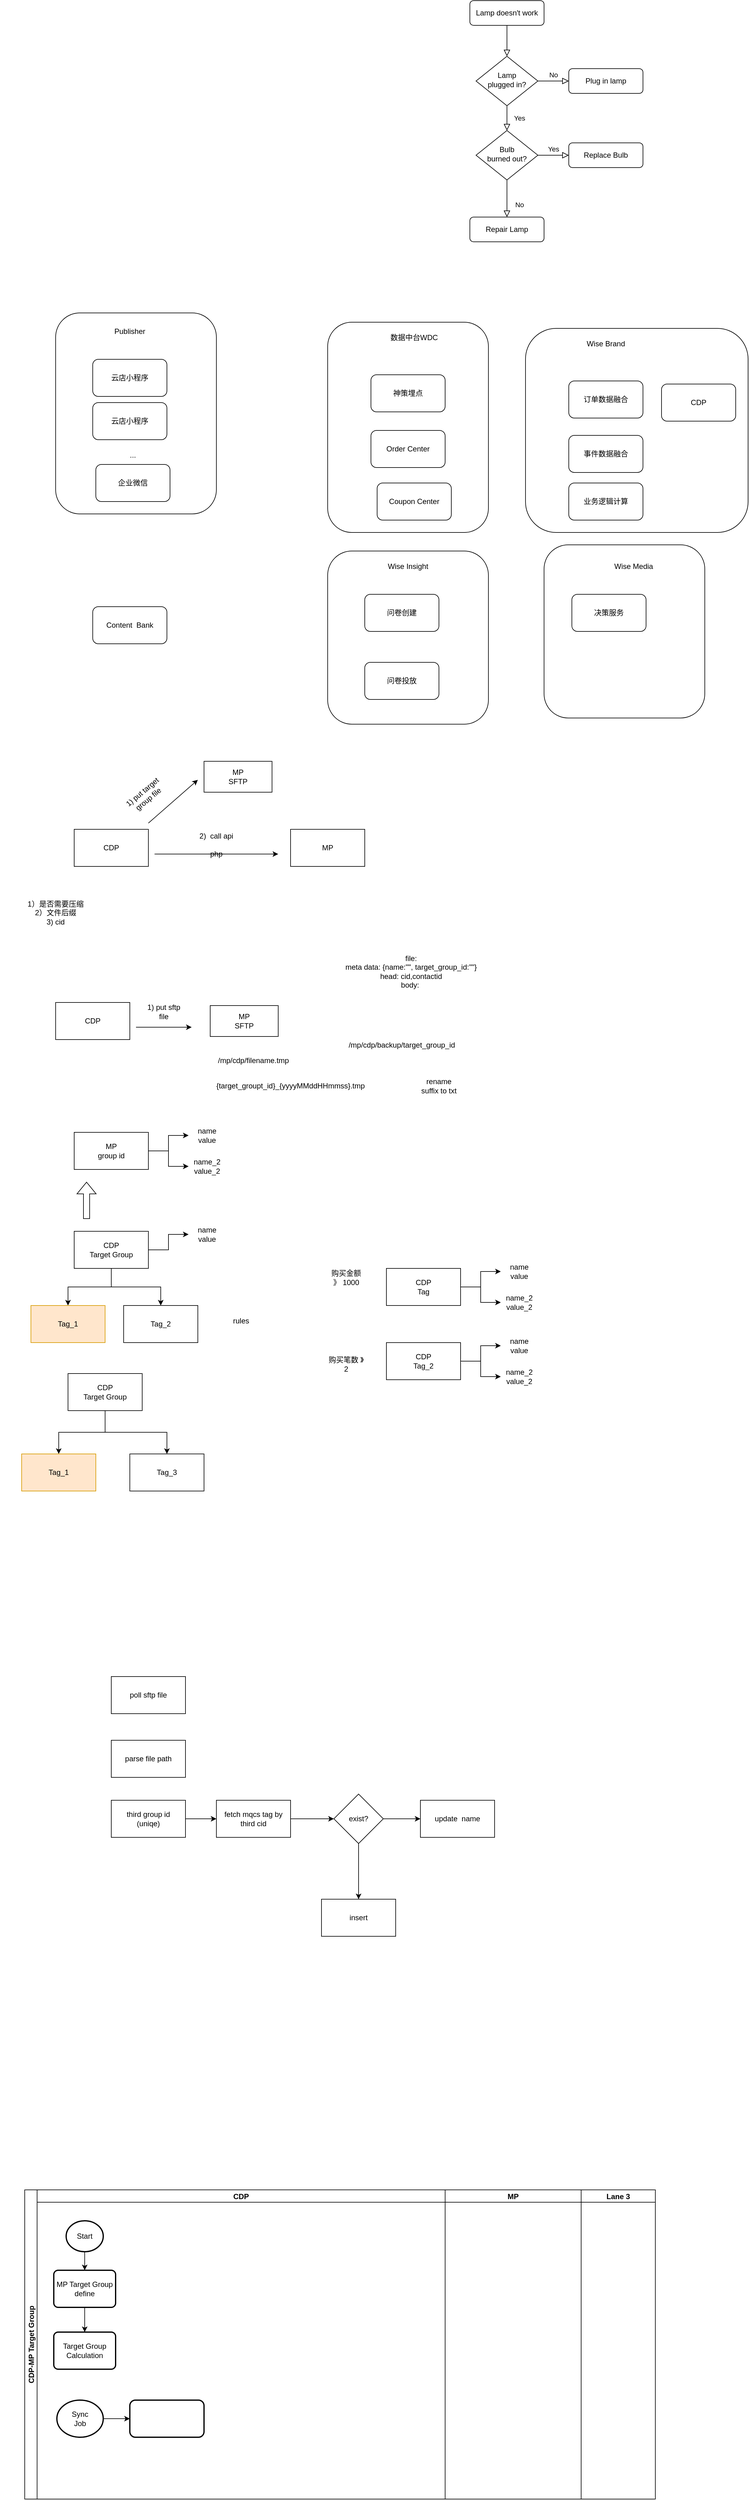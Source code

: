 <mxfile version="21.6.6" type="github">
  <diagram id="C5RBs43oDa-KdzZeNtuy" name="Page-1">
    <mxGraphModel dx="1853" dy="620" grid="1" gridSize="10" guides="1" tooltips="1" connect="1" arrows="1" fold="1" page="1" pageScale="1" pageWidth="827" pageHeight="1169" math="0" shadow="0">
      <root>
        <mxCell id="WIyWlLk6GJQsqaUBKTNV-0" />
        <mxCell id="WIyWlLk6GJQsqaUBKTNV-1" parent="WIyWlLk6GJQsqaUBKTNV-0" />
        <mxCell id="WIyWlLk6GJQsqaUBKTNV-2" value="" style="rounded=0;html=1;jettySize=auto;orthogonalLoop=1;fontSize=11;endArrow=block;endFill=0;endSize=8;strokeWidth=1;shadow=0;labelBackgroundColor=none;edgeStyle=orthogonalEdgeStyle;" parent="WIyWlLk6GJQsqaUBKTNV-1" source="WIyWlLk6GJQsqaUBKTNV-3" target="WIyWlLk6GJQsqaUBKTNV-6" edge="1">
          <mxGeometry relative="1" as="geometry" />
        </mxCell>
        <mxCell id="WIyWlLk6GJQsqaUBKTNV-3" value="Lamp doesn&#39;t work" style="rounded=1;whiteSpace=wrap;html=1;fontSize=12;glass=0;strokeWidth=1;shadow=0;" parent="WIyWlLk6GJQsqaUBKTNV-1" vertex="1">
          <mxGeometry x="160" y="80" width="120" height="40" as="geometry" />
        </mxCell>
        <mxCell id="WIyWlLk6GJQsqaUBKTNV-4" value="Yes" style="rounded=0;html=1;jettySize=auto;orthogonalLoop=1;fontSize=11;endArrow=block;endFill=0;endSize=8;strokeWidth=1;shadow=0;labelBackgroundColor=none;edgeStyle=orthogonalEdgeStyle;" parent="WIyWlLk6GJQsqaUBKTNV-1" source="WIyWlLk6GJQsqaUBKTNV-6" target="WIyWlLk6GJQsqaUBKTNV-10" edge="1">
          <mxGeometry y="20" relative="1" as="geometry">
            <mxPoint as="offset" />
          </mxGeometry>
        </mxCell>
        <mxCell id="WIyWlLk6GJQsqaUBKTNV-5" value="No" style="edgeStyle=orthogonalEdgeStyle;rounded=0;html=1;jettySize=auto;orthogonalLoop=1;fontSize=11;endArrow=block;endFill=0;endSize=8;strokeWidth=1;shadow=0;labelBackgroundColor=none;" parent="WIyWlLk6GJQsqaUBKTNV-1" source="WIyWlLk6GJQsqaUBKTNV-6" target="WIyWlLk6GJQsqaUBKTNV-7" edge="1">
          <mxGeometry y="10" relative="1" as="geometry">
            <mxPoint as="offset" />
          </mxGeometry>
        </mxCell>
        <mxCell id="WIyWlLk6GJQsqaUBKTNV-6" value="Lamp&lt;br&gt;plugged in?" style="rhombus;whiteSpace=wrap;html=1;shadow=0;fontFamily=Helvetica;fontSize=12;align=center;strokeWidth=1;spacing=6;spacingTop=-4;" parent="WIyWlLk6GJQsqaUBKTNV-1" vertex="1">
          <mxGeometry x="170" y="170" width="100" height="80" as="geometry" />
        </mxCell>
        <mxCell id="WIyWlLk6GJQsqaUBKTNV-7" value="Plug in lamp" style="rounded=1;whiteSpace=wrap;html=1;fontSize=12;glass=0;strokeWidth=1;shadow=0;" parent="WIyWlLk6GJQsqaUBKTNV-1" vertex="1">
          <mxGeometry x="320" y="190" width="120" height="40" as="geometry" />
        </mxCell>
        <mxCell id="WIyWlLk6GJQsqaUBKTNV-8" value="No" style="rounded=0;html=1;jettySize=auto;orthogonalLoop=1;fontSize=11;endArrow=block;endFill=0;endSize=8;strokeWidth=1;shadow=0;labelBackgroundColor=none;edgeStyle=orthogonalEdgeStyle;" parent="WIyWlLk6GJQsqaUBKTNV-1" source="WIyWlLk6GJQsqaUBKTNV-10" target="WIyWlLk6GJQsqaUBKTNV-11" edge="1">
          <mxGeometry x="0.333" y="20" relative="1" as="geometry">
            <mxPoint as="offset" />
          </mxGeometry>
        </mxCell>
        <mxCell id="WIyWlLk6GJQsqaUBKTNV-9" value="Yes" style="edgeStyle=orthogonalEdgeStyle;rounded=0;html=1;jettySize=auto;orthogonalLoop=1;fontSize=11;endArrow=block;endFill=0;endSize=8;strokeWidth=1;shadow=0;labelBackgroundColor=none;" parent="WIyWlLk6GJQsqaUBKTNV-1" source="WIyWlLk6GJQsqaUBKTNV-10" target="WIyWlLk6GJQsqaUBKTNV-12" edge="1">
          <mxGeometry y="10" relative="1" as="geometry">
            <mxPoint as="offset" />
          </mxGeometry>
        </mxCell>
        <mxCell id="WIyWlLk6GJQsqaUBKTNV-10" value="Bulb&lt;br&gt;burned out?" style="rhombus;whiteSpace=wrap;html=1;shadow=0;fontFamily=Helvetica;fontSize=12;align=center;strokeWidth=1;spacing=6;spacingTop=-4;" parent="WIyWlLk6GJQsqaUBKTNV-1" vertex="1">
          <mxGeometry x="170" y="290" width="100" height="80" as="geometry" />
        </mxCell>
        <mxCell id="WIyWlLk6GJQsqaUBKTNV-11" value="Repair Lamp" style="rounded=1;whiteSpace=wrap;html=1;fontSize=12;glass=0;strokeWidth=1;shadow=0;" parent="WIyWlLk6GJQsqaUBKTNV-1" vertex="1">
          <mxGeometry x="160" y="430" width="120" height="40" as="geometry" />
        </mxCell>
        <mxCell id="WIyWlLk6GJQsqaUBKTNV-12" value="Replace Bulb" style="rounded=1;whiteSpace=wrap;html=1;fontSize=12;glass=0;strokeWidth=1;shadow=0;" parent="WIyWlLk6GJQsqaUBKTNV-1" vertex="1">
          <mxGeometry x="320" y="310" width="120" height="40" as="geometry" />
        </mxCell>
        <mxCell id="nHUbzDStD1MeLi8PkYVx-0" value="" style="rounded=1;whiteSpace=wrap;html=1;" parent="WIyWlLk6GJQsqaUBKTNV-1" vertex="1">
          <mxGeometry x="250" y="610" width="360" height="330" as="geometry" />
        </mxCell>
        <mxCell id="nHUbzDStD1MeLi8PkYVx-2" value="Wise Brand" style="text;html=1;strokeColor=none;fillColor=none;align=center;verticalAlign=middle;whiteSpace=wrap;rounded=0;" parent="WIyWlLk6GJQsqaUBKTNV-1" vertex="1">
          <mxGeometry x="325" y="620" width="110" height="30" as="geometry" />
        </mxCell>
        <mxCell id="nHUbzDStD1MeLi8PkYVx-6" value="" style="rounded=1;whiteSpace=wrap;html=1;" parent="WIyWlLk6GJQsqaUBKTNV-1" vertex="1">
          <mxGeometry x="-70" y="600" width="260" height="340" as="geometry" />
        </mxCell>
        <mxCell id="nHUbzDStD1MeLi8PkYVx-3" value="神策埋点" style="rounded=1;whiteSpace=wrap;html=1;" parent="WIyWlLk6GJQsqaUBKTNV-1" vertex="1">
          <mxGeometry y="685" width="120" height="60" as="geometry" />
        </mxCell>
        <mxCell id="nHUbzDStD1MeLi8PkYVx-5" value="Order Center" style="rounded=1;whiteSpace=wrap;html=1;" parent="WIyWlLk6GJQsqaUBKTNV-1" vertex="1">
          <mxGeometry y="775" width="120" height="60" as="geometry" />
        </mxCell>
        <mxCell id="nHUbzDStD1MeLi8PkYVx-7" value="" style="rounded=1;whiteSpace=wrap;html=1;" parent="WIyWlLk6GJQsqaUBKTNV-1" vertex="1">
          <mxGeometry x="-70" y="970" width="260" height="280" as="geometry" />
        </mxCell>
        <mxCell id="nHUbzDStD1MeLi8PkYVx-8" value="Wise Insight" style="text;html=1;strokeColor=none;fillColor=none;align=center;verticalAlign=middle;whiteSpace=wrap;rounded=0;" parent="WIyWlLk6GJQsqaUBKTNV-1" vertex="1">
          <mxGeometry x="10" y="980" width="100" height="30" as="geometry" />
        </mxCell>
        <mxCell id="nHUbzDStD1MeLi8PkYVx-9" value="" style="rounded=1;whiteSpace=wrap;html=1;" parent="WIyWlLk6GJQsqaUBKTNV-1" vertex="1">
          <mxGeometry x="280" y="960" width="260" height="280" as="geometry" />
        </mxCell>
        <mxCell id="nHUbzDStD1MeLi8PkYVx-10" value="Wise Media" style="text;html=1;strokeColor=none;fillColor=none;align=center;verticalAlign=middle;whiteSpace=wrap;rounded=0;" parent="WIyWlLk6GJQsqaUBKTNV-1" vertex="1">
          <mxGeometry x="380" y="980" width="90" height="30" as="geometry" />
        </mxCell>
        <mxCell id="nHUbzDStD1MeLi8PkYVx-11" value="" style="rounded=1;whiteSpace=wrap;html=1;" parent="WIyWlLk6GJQsqaUBKTNV-1" vertex="1">
          <mxGeometry x="-510" y="585" width="260" height="325" as="geometry" />
        </mxCell>
        <mxCell id="nHUbzDStD1MeLi8PkYVx-12" value="Publisher" style="text;html=1;strokeColor=none;fillColor=none;align=center;verticalAlign=middle;whiteSpace=wrap;rounded=0;" parent="WIyWlLk6GJQsqaUBKTNV-1" vertex="1">
          <mxGeometry x="-420" y="600" width="60" height="30" as="geometry" />
        </mxCell>
        <mxCell id="nHUbzDStD1MeLi8PkYVx-13" value="云店小程序" style="rounded=1;whiteSpace=wrap;html=1;" parent="WIyWlLk6GJQsqaUBKTNV-1" vertex="1">
          <mxGeometry x="-450" y="660" width="120" height="60" as="geometry" />
        </mxCell>
        <mxCell id="nHUbzDStD1MeLi8PkYVx-14" value="企业微信" style="rounded=1;whiteSpace=wrap;html=1;" parent="WIyWlLk6GJQsqaUBKTNV-1" vertex="1">
          <mxGeometry x="-445" y="830" width="120" height="60" as="geometry" />
        </mxCell>
        <mxCell id="nHUbzDStD1MeLi8PkYVx-15" value="云店小程序" style="rounded=1;whiteSpace=wrap;html=1;" parent="WIyWlLk6GJQsqaUBKTNV-1" vertex="1">
          <mxGeometry x="-450" y="730" width="120" height="60" as="geometry" />
        </mxCell>
        <mxCell id="nHUbzDStD1MeLi8PkYVx-16" value="..." style="text;html=1;strokeColor=none;fillColor=none;align=center;verticalAlign=middle;whiteSpace=wrap;rounded=0;" parent="WIyWlLk6GJQsqaUBKTNV-1" vertex="1">
          <mxGeometry x="-415" y="800" width="60" height="30" as="geometry" />
        </mxCell>
        <mxCell id="nHUbzDStD1MeLi8PkYVx-18" value="数据中台WDC" style="text;html=1;strokeColor=none;fillColor=none;align=center;verticalAlign=middle;whiteSpace=wrap;rounded=0;" parent="WIyWlLk6GJQsqaUBKTNV-1" vertex="1">
          <mxGeometry x="20" y="610" width="100" height="30" as="geometry" />
        </mxCell>
        <mxCell id="nHUbzDStD1MeLi8PkYVx-19" value="Coupon Center" style="rounded=1;whiteSpace=wrap;html=1;" parent="WIyWlLk6GJQsqaUBKTNV-1" vertex="1">
          <mxGeometry x="10" y="860" width="120" height="60" as="geometry" />
        </mxCell>
        <mxCell id="nHUbzDStD1MeLi8PkYVx-20" value="订单数据融合" style="rounded=1;whiteSpace=wrap;html=1;" parent="WIyWlLk6GJQsqaUBKTNV-1" vertex="1">
          <mxGeometry x="320" y="695" width="120" height="60" as="geometry" />
        </mxCell>
        <mxCell id="nHUbzDStD1MeLi8PkYVx-21" value="事件数据融合" style="rounded=1;whiteSpace=wrap;html=1;" parent="WIyWlLk6GJQsqaUBKTNV-1" vertex="1">
          <mxGeometry x="320" y="783" width="120" height="60" as="geometry" />
        </mxCell>
        <mxCell id="nHUbzDStD1MeLi8PkYVx-22" value="业务逻辑计算" style="rounded=1;whiteSpace=wrap;html=1;" parent="WIyWlLk6GJQsqaUBKTNV-1" vertex="1">
          <mxGeometry x="320" y="860" width="120" height="60" as="geometry" />
        </mxCell>
        <mxCell id="nHUbzDStD1MeLi8PkYVx-23" value="问卷创建" style="rounded=1;whiteSpace=wrap;html=1;" parent="WIyWlLk6GJQsqaUBKTNV-1" vertex="1">
          <mxGeometry x="-10" y="1040" width="120" height="60" as="geometry" />
        </mxCell>
        <mxCell id="nHUbzDStD1MeLi8PkYVx-24" value="问卷投放" style="rounded=1;whiteSpace=wrap;html=1;" parent="WIyWlLk6GJQsqaUBKTNV-1" vertex="1">
          <mxGeometry x="-10" y="1150" width="120" height="60" as="geometry" />
        </mxCell>
        <mxCell id="nHUbzDStD1MeLi8PkYVx-25" value="决策服务" style="rounded=1;whiteSpace=wrap;html=1;" parent="WIyWlLk6GJQsqaUBKTNV-1" vertex="1">
          <mxGeometry x="325" y="1040" width="120" height="60" as="geometry" />
        </mxCell>
        <mxCell id="nHUbzDStD1MeLi8PkYVx-26" value="CDP" style="rounded=1;whiteSpace=wrap;html=1;" parent="WIyWlLk6GJQsqaUBKTNV-1" vertex="1">
          <mxGeometry x="470" y="700" width="120" height="60" as="geometry" />
        </mxCell>
        <mxCell id="nHUbzDStD1MeLi8PkYVx-27" value="Content &amp;nbsp;Bank" style="rounded=1;whiteSpace=wrap;html=1;" parent="WIyWlLk6GJQsqaUBKTNV-1" vertex="1">
          <mxGeometry x="-450" y="1060" width="120" height="60" as="geometry" />
        </mxCell>
        <mxCell id="zlXt9zL5D_hfvcAD_Grw-0" value="CDP" style="rounded=0;whiteSpace=wrap;html=1;" parent="WIyWlLk6GJQsqaUBKTNV-1" vertex="1">
          <mxGeometry x="-480" y="1420" width="120" height="60" as="geometry" />
        </mxCell>
        <mxCell id="zlXt9zL5D_hfvcAD_Grw-1" value="MP" style="rounded=0;whiteSpace=wrap;html=1;" parent="WIyWlLk6GJQsqaUBKTNV-1" vertex="1">
          <mxGeometry x="-130" y="1420" width="120" height="60" as="geometry" />
        </mxCell>
        <mxCell id="zlXt9zL5D_hfvcAD_Grw-3" value="MP&lt;br&gt;SFTP" style="rounded=0;whiteSpace=wrap;html=1;" parent="WIyWlLk6GJQsqaUBKTNV-1" vertex="1">
          <mxGeometry x="-270" y="1310" width="110" height="50" as="geometry" />
        </mxCell>
        <mxCell id="zlXt9zL5D_hfvcAD_Grw-4" value="" style="endArrow=classic;html=1;rounded=0;" parent="WIyWlLk6GJQsqaUBKTNV-1" edge="1">
          <mxGeometry width="50" height="50" relative="1" as="geometry">
            <mxPoint x="-360" y="1410" as="sourcePoint" />
            <mxPoint x="-280" y="1340" as="targetPoint" />
          </mxGeometry>
        </mxCell>
        <mxCell id="zlXt9zL5D_hfvcAD_Grw-5" value="1) put target group file" style="text;html=1;strokeColor=none;fillColor=none;align=center;verticalAlign=middle;whiteSpace=wrap;rounded=0;rotation=-40;" parent="WIyWlLk6GJQsqaUBKTNV-1" vertex="1">
          <mxGeometry x="-400" y="1350" width="70" height="30" as="geometry" />
        </mxCell>
        <mxCell id="zlXt9zL5D_hfvcAD_Grw-6" value="" style="endArrow=classic;html=1;rounded=0;" parent="WIyWlLk6GJQsqaUBKTNV-1" edge="1">
          <mxGeometry width="50" height="50" relative="1" as="geometry">
            <mxPoint x="-350" y="1460" as="sourcePoint" />
            <mxPoint x="-150" y="1460" as="targetPoint" />
          </mxGeometry>
        </mxCell>
        <mxCell id="zlXt9zL5D_hfvcAD_Grw-7" value="2) &amp;nbsp;call api&lt;br&gt;&lt;br&gt;php" style="text;html=1;strokeColor=none;fillColor=none;align=center;verticalAlign=middle;whiteSpace=wrap;rounded=0;rotation=0;" parent="WIyWlLk6GJQsqaUBKTNV-1" vertex="1">
          <mxGeometry x="-290" y="1420" width="80" height="50" as="geometry" />
        </mxCell>
        <mxCell id="zlXt9zL5D_hfvcAD_Grw-8" value="CDP" style="rounded=0;whiteSpace=wrap;html=1;" parent="WIyWlLk6GJQsqaUBKTNV-1" vertex="1">
          <mxGeometry x="-510" y="1700" width="120" height="60" as="geometry" />
        </mxCell>
        <mxCell id="zlXt9zL5D_hfvcAD_Grw-11" value="MP&lt;br&gt;SFTP" style="rounded=0;whiteSpace=wrap;html=1;" parent="WIyWlLk6GJQsqaUBKTNV-1" vertex="1">
          <mxGeometry x="-260" y="1705" width="110" height="50" as="geometry" />
        </mxCell>
        <mxCell id="zlXt9zL5D_hfvcAD_Grw-12" value="" style="endArrow=classic;html=1;rounded=0;" parent="WIyWlLk6GJQsqaUBKTNV-1" edge="1">
          <mxGeometry width="50" height="50" relative="1" as="geometry">
            <mxPoint x="-380" y="1740" as="sourcePoint" />
            <mxPoint x="-290" y="1740" as="targetPoint" />
          </mxGeometry>
        </mxCell>
        <mxCell id="zlXt9zL5D_hfvcAD_Grw-13" value="1) put sftp file" style="text;html=1;strokeColor=none;fillColor=none;align=center;verticalAlign=middle;whiteSpace=wrap;rounded=0;rotation=0;" parent="WIyWlLk6GJQsqaUBKTNV-1" vertex="1">
          <mxGeometry x="-370" y="1700" width="70" height="30" as="geometry" />
        </mxCell>
        <mxCell id="zlXt9zL5D_hfvcAD_Grw-14" value="/mp/cdp/filename.tmp" style="text;html=1;strokeColor=none;fillColor=none;align=center;verticalAlign=middle;whiteSpace=wrap;rounded=0;" parent="WIyWlLk6GJQsqaUBKTNV-1" vertex="1">
          <mxGeometry x="-220" y="1779" width="60" height="30" as="geometry" />
        </mxCell>
        <mxCell id="zlXt9zL5D_hfvcAD_Grw-15" value="{target_groupt_id}_{yyyyMMddHHmmss}.tmp" style="text;html=1;strokeColor=none;fillColor=none;align=center;verticalAlign=middle;whiteSpace=wrap;rounded=0;" parent="WIyWlLk6GJQsqaUBKTNV-1" vertex="1">
          <mxGeometry x="-160" y="1820" width="60" height="30" as="geometry" />
        </mxCell>
        <mxCell id="zlXt9zL5D_hfvcAD_Grw-16" value="rename suffix to txt" style="text;html=1;strokeColor=none;fillColor=none;align=center;verticalAlign=middle;whiteSpace=wrap;rounded=0;" parent="WIyWlLk6GJQsqaUBKTNV-1" vertex="1">
          <mxGeometry x="80" y="1820" width="60" height="30" as="geometry" />
        </mxCell>
        <mxCell id="zlXt9zL5D_hfvcAD_Grw-17" value="1）是否需要压缩&lt;br&gt;2）文件后缀&lt;br&gt;3) cid" style="text;html=1;strokeColor=none;fillColor=none;align=center;verticalAlign=middle;whiteSpace=wrap;rounded=0;" parent="WIyWlLk6GJQsqaUBKTNV-1" vertex="1">
          <mxGeometry x="-600" y="1540" width="180" height="30" as="geometry" />
        </mxCell>
        <mxCell id="zlXt9zL5D_hfvcAD_Grw-21" style="edgeStyle=orthogonalEdgeStyle;rounded=0;orthogonalLoop=1;jettySize=auto;html=1;" parent="WIyWlLk6GJQsqaUBKTNV-1" source="zlXt9zL5D_hfvcAD_Grw-18" target="zlXt9zL5D_hfvcAD_Grw-19" edge="1">
          <mxGeometry relative="1" as="geometry" />
        </mxCell>
        <mxCell id="zlXt9zL5D_hfvcAD_Grw-22" style="edgeStyle=orthogonalEdgeStyle;rounded=0;orthogonalLoop=1;jettySize=auto;html=1;" parent="WIyWlLk6GJQsqaUBKTNV-1" source="zlXt9zL5D_hfvcAD_Grw-18" target="zlXt9zL5D_hfvcAD_Grw-20" edge="1">
          <mxGeometry relative="1" as="geometry" />
        </mxCell>
        <mxCell id="zlXt9zL5D_hfvcAD_Grw-18" value="MP&lt;br&gt;group id" style="rounded=0;whiteSpace=wrap;html=1;" parent="WIyWlLk6GJQsqaUBKTNV-1" vertex="1">
          <mxGeometry x="-480" y="1910" width="120" height="60" as="geometry" />
        </mxCell>
        <mxCell id="zlXt9zL5D_hfvcAD_Grw-19" value="name&lt;br&gt;value" style="text;html=1;strokeColor=none;fillColor=none;align=center;verticalAlign=middle;whiteSpace=wrap;rounded=0;" parent="WIyWlLk6GJQsqaUBKTNV-1" vertex="1">
          <mxGeometry x="-295" y="1900" width="60" height="30" as="geometry" />
        </mxCell>
        <mxCell id="zlXt9zL5D_hfvcAD_Grw-20" value="name_2&lt;br&gt;value_2" style="text;html=1;strokeColor=none;fillColor=none;align=center;verticalAlign=middle;whiteSpace=wrap;rounded=0;" parent="WIyWlLk6GJQsqaUBKTNV-1" vertex="1">
          <mxGeometry x="-295" y="1950" width="60" height="30" as="geometry" />
        </mxCell>
        <mxCell id="zlXt9zL5D_hfvcAD_Grw-23" style="edgeStyle=orthogonalEdgeStyle;rounded=0;orthogonalLoop=1;jettySize=auto;html=1;" parent="WIyWlLk6GJQsqaUBKTNV-1" source="zlXt9zL5D_hfvcAD_Grw-25" target="zlXt9zL5D_hfvcAD_Grw-26" edge="1">
          <mxGeometry relative="1" as="geometry" />
        </mxCell>
        <mxCell id="zlXt9zL5D_hfvcAD_Grw-24" style="edgeStyle=orthogonalEdgeStyle;rounded=0;orthogonalLoop=1;jettySize=auto;html=1;" parent="WIyWlLk6GJQsqaUBKTNV-1" source="zlXt9zL5D_hfvcAD_Grw-25" target="zlXt9zL5D_hfvcAD_Grw-27" edge="1">
          <mxGeometry relative="1" as="geometry" />
        </mxCell>
        <mxCell id="zlXt9zL5D_hfvcAD_Grw-25" value="CDP&lt;br&gt;Tag" style="rounded=0;whiteSpace=wrap;html=1;" parent="WIyWlLk6GJQsqaUBKTNV-1" vertex="1">
          <mxGeometry x="25" y="2130" width="120" height="60" as="geometry" />
        </mxCell>
        <mxCell id="zlXt9zL5D_hfvcAD_Grw-26" value="name&lt;br&gt;value" style="text;html=1;strokeColor=none;fillColor=none;align=center;verticalAlign=middle;whiteSpace=wrap;rounded=0;" parent="WIyWlLk6GJQsqaUBKTNV-1" vertex="1">
          <mxGeometry x="210" y="2120" width="60" height="30" as="geometry" />
        </mxCell>
        <mxCell id="zlXt9zL5D_hfvcAD_Grw-27" value="name_2&lt;br&gt;value_2" style="text;html=1;strokeColor=none;fillColor=none;align=center;verticalAlign=middle;whiteSpace=wrap;rounded=0;" parent="WIyWlLk6GJQsqaUBKTNV-1" vertex="1">
          <mxGeometry x="210" y="2170" width="60" height="30" as="geometry" />
        </mxCell>
        <mxCell id="zlXt9zL5D_hfvcAD_Grw-28" style="edgeStyle=orthogonalEdgeStyle;rounded=0;orthogonalLoop=1;jettySize=auto;html=1;" parent="WIyWlLk6GJQsqaUBKTNV-1" source="zlXt9zL5D_hfvcAD_Grw-30" target="zlXt9zL5D_hfvcAD_Grw-31" edge="1">
          <mxGeometry relative="1" as="geometry" />
        </mxCell>
        <mxCell id="zlXt9zL5D_hfvcAD_Grw-49" style="edgeStyle=orthogonalEdgeStyle;rounded=0;orthogonalLoop=1;jettySize=auto;html=1;" parent="WIyWlLk6GJQsqaUBKTNV-1" source="zlXt9zL5D_hfvcAD_Grw-30" target="zlXt9zL5D_hfvcAD_Grw-48" edge="1">
          <mxGeometry relative="1" as="geometry" />
        </mxCell>
        <mxCell id="zlXt9zL5D_hfvcAD_Grw-51" style="edgeStyle=orthogonalEdgeStyle;rounded=0;orthogonalLoop=1;jettySize=auto;html=1;" parent="WIyWlLk6GJQsqaUBKTNV-1" source="zlXt9zL5D_hfvcAD_Grw-30" target="zlXt9zL5D_hfvcAD_Grw-50" edge="1">
          <mxGeometry relative="1" as="geometry" />
        </mxCell>
        <mxCell id="zlXt9zL5D_hfvcAD_Grw-30" value="CDP&lt;br&gt;Target Group" style="rounded=0;whiteSpace=wrap;html=1;" parent="WIyWlLk6GJQsqaUBKTNV-1" vertex="1">
          <mxGeometry x="-480" y="2070" width="120" height="60" as="geometry" />
        </mxCell>
        <mxCell id="zlXt9zL5D_hfvcAD_Grw-31" value="name&lt;br&gt;value" style="text;html=1;strokeColor=none;fillColor=none;align=center;verticalAlign=middle;whiteSpace=wrap;rounded=0;" parent="WIyWlLk6GJQsqaUBKTNV-1" vertex="1">
          <mxGeometry x="-295" y="2060" width="60" height="30" as="geometry" />
        </mxCell>
        <mxCell id="zlXt9zL5D_hfvcAD_Grw-35" value="" style="shape=flexArrow;endArrow=classic;html=1;rounded=0;" parent="WIyWlLk6GJQsqaUBKTNV-1" edge="1">
          <mxGeometry width="50" height="50" relative="1" as="geometry">
            <mxPoint x="-460" y="2050" as="sourcePoint" />
            <mxPoint x="-460" y="1990" as="targetPoint" />
          </mxGeometry>
        </mxCell>
        <mxCell id="zlXt9zL5D_hfvcAD_Grw-36" style="edgeStyle=orthogonalEdgeStyle;rounded=0;orthogonalLoop=1;jettySize=auto;html=1;" parent="WIyWlLk6GJQsqaUBKTNV-1" source="zlXt9zL5D_hfvcAD_Grw-38" target="zlXt9zL5D_hfvcAD_Grw-39" edge="1">
          <mxGeometry relative="1" as="geometry" />
        </mxCell>
        <mxCell id="zlXt9zL5D_hfvcAD_Grw-37" style="edgeStyle=orthogonalEdgeStyle;rounded=0;orthogonalLoop=1;jettySize=auto;html=1;" parent="WIyWlLk6GJQsqaUBKTNV-1" source="zlXt9zL5D_hfvcAD_Grw-38" target="zlXt9zL5D_hfvcAD_Grw-40" edge="1">
          <mxGeometry relative="1" as="geometry" />
        </mxCell>
        <mxCell id="zlXt9zL5D_hfvcAD_Grw-38" value="CDP&lt;br&gt;Tag_2" style="rounded=0;whiteSpace=wrap;html=1;" parent="WIyWlLk6GJQsqaUBKTNV-1" vertex="1">
          <mxGeometry x="25" y="2250" width="120" height="60" as="geometry" />
        </mxCell>
        <mxCell id="zlXt9zL5D_hfvcAD_Grw-39" value="name&lt;br&gt;value" style="text;html=1;strokeColor=none;fillColor=none;align=center;verticalAlign=middle;whiteSpace=wrap;rounded=0;" parent="WIyWlLk6GJQsqaUBKTNV-1" vertex="1">
          <mxGeometry x="210" y="2240" width="60" height="30" as="geometry" />
        </mxCell>
        <mxCell id="zlXt9zL5D_hfvcAD_Grw-40" value="name_2&lt;br&gt;value_2" style="text;html=1;strokeColor=none;fillColor=none;align=center;verticalAlign=middle;whiteSpace=wrap;rounded=0;" parent="WIyWlLk6GJQsqaUBKTNV-1" vertex="1">
          <mxGeometry x="210" y="2290" width="60" height="30" as="geometry" />
        </mxCell>
        <mxCell id="zlXt9zL5D_hfvcAD_Grw-41" value="购买金额 》 1000" style="text;html=1;strokeColor=none;fillColor=none;align=center;verticalAlign=middle;whiteSpace=wrap;rounded=0;" parent="WIyWlLk6GJQsqaUBKTNV-1" vertex="1">
          <mxGeometry x="-70" y="2130" width="60" height="30" as="geometry" />
        </mxCell>
        <mxCell id="zlXt9zL5D_hfvcAD_Grw-47" value="购买笔数 》2" style="text;html=1;strokeColor=none;fillColor=none;align=center;verticalAlign=middle;whiteSpace=wrap;rounded=0;" parent="WIyWlLk6GJQsqaUBKTNV-1" vertex="1">
          <mxGeometry x="-70" y="2270" width="60" height="30" as="geometry" />
        </mxCell>
        <mxCell id="zlXt9zL5D_hfvcAD_Grw-48" value="Tag_1" style="rounded=0;whiteSpace=wrap;html=1;fillColor=#ffe6cc;strokeColor=#d79b00;" parent="WIyWlLk6GJQsqaUBKTNV-1" vertex="1">
          <mxGeometry x="-550" y="2190" width="120" height="60" as="geometry" />
        </mxCell>
        <mxCell id="zlXt9zL5D_hfvcAD_Grw-50" value="Tag_2" style="rounded=0;whiteSpace=wrap;html=1;" parent="WIyWlLk6GJQsqaUBKTNV-1" vertex="1">
          <mxGeometry x="-400" y="2190" width="120" height="60" as="geometry" />
        </mxCell>
        <mxCell id="zlXt9zL5D_hfvcAD_Grw-52" value="rules" style="text;html=1;strokeColor=none;fillColor=none;align=center;verticalAlign=middle;whiteSpace=wrap;rounded=0;" parent="WIyWlLk6GJQsqaUBKTNV-1" vertex="1">
          <mxGeometry x="-240" y="2200" width="60" height="30" as="geometry" />
        </mxCell>
        <mxCell id="zlXt9zL5D_hfvcAD_Grw-54" style="edgeStyle=orthogonalEdgeStyle;rounded=0;orthogonalLoop=1;jettySize=auto;html=1;" parent="WIyWlLk6GJQsqaUBKTNV-1" source="zlXt9zL5D_hfvcAD_Grw-55" target="zlXt9zL5D_hfvcAD_Grw-56" edge="1">
          <mxGeometry relative="1" as="geometry" />
        </mxCell>
        <mxCell id="zlXt9zL5D_hfvcAD_Grw-58" style="edgeStyle=orthogonalEdgeStyle;rounded=0;orthogonalLoop=1;jettySize=auto;html=1;entryX=0.5;entryY=0;entryDx=0;entryDy=0;" parent="WIyWlLk6GJQsqaUBKTNV-1" source="zlXt9zL5D_hfvcAD_Grw-55" target="zlXt9zL5D_hfvcAD_Grw-57" edge="1">
          <mxGeometry relative="1" as="geometry" />
        </mxCell>
        <mxCell id="zlXt9zL5D_hfvcAD_Grw-55" value="CDP&lt;br&gt;Target Group" style="rounded=0;whiteSpace=wrap;html=1;" parent="WIyWlLk6GJQsqaUBKTNV-1" vertex="1">
          <mxGeometry x="-490" y="2300" width="120" height="60" as="geometry" />
        </mxCell>
        <mxCell id="zlXt9zL5D_hfvcAD_Grw-56" value="Tag_1" style="rounded=0;whiteSpace=wrap;html=1;fillColor=#ffe6cc;strokeColor=#d79b00;" parent="WIyWlLk6GJQsqaUBKTNV-1" vertex="1">
          <mxGeometry x="-565" y="2430" width="120" height="60" as="geometry" />
        </mxCell>
        <mxCell id="zlXt9zL5D_hfvcAD_Grw-57" value="Tag_3" style="rounded=0;whiteSpace=wrap;html=1;" parent="WIyWlLk6GJQsqaUBKTNV-1" vertex="1">
          <mxGeometry x="-390" y="2430" width="120" height="60" as="geometry" />
        </mxCell>
        <mxCell id="zlXt9zL5D_hfvcAD_Grw-59" value="poll sftp file" style="rounded=0;whiteSpace=wrap;html=1;" parent="WIyWlLk6GJQsqaUBKTNV-1" vertex="1">
          <mxGeometry x="-420" y="2790" width="120" height="60" as="geometry" />
        </mxCell>
        <mxCell id="zlXt9zL5D_hfvcAD_Grw-61" value="parse file path" style="rounded=0;whiteSpace=wrap;html=1;" parent="WIyWlLk6GJQsqaUBKTNV-1" vertex="1">
          <mxGeometry x="-420" y="2893" width="120" height="60" as="geometry" />
        </mxCell>
        <mxCell id="zlXt9zL5D_hfvcAD_Grw-65" style="edgeStyle=orthogonalEdgeStyle;rounded=0;orthogonalLoop=1;jettySize=auto;html=1;entryX=0;entryY=0.5;entryDx=0;entryDy=0;" parent="WIyWlLk6GJQsqaUBKTNV-1" source="zlXt9zL5D_hfvcAD_Grw-62" target="zlXt9zL5D_hfvcAD_Grw-64" edge="1">
          <mxGeometry relative="1" as="geometry" />
        </mxCell>
        <mxCell id="zlXt9zL5D_hfvcAD_Grw-62" value="third group id&lt;br&gt;(uniqe)" style="rounded=0;whiteSpace=wrap;html=1;" parent="WIyWlLk6GJQsqaUBKTNV-1" vertex="1">
          <mxGeometry x="-420" y="2990" width="120" height="60" as="geometry" />
        </mxCell>
        <mxCell id="zlXt9zL5D_hfvcAD_Grw-67" style="edgeStyle=orthogonalEdgeStyle;rounded=0;orthogonalLoop=1;jettySize=auto;html=1;entryX=0;entryY=0.5;entryDx=0;entryDy=0;" parent="WIyWlLk6GJQsqaUBKTNV-1" source="zlXt9zL5D_hfvcAD_Grw-64" target="zlXt9zL5D_hfvcAD_Grw-66" edge="1">
          <mxGeometry relative="1" as="geometry" />
        </mxCell>
        <mxCell id="zlXt9zL5D_hfvcAD_Grw-64" value="fetch mqcs tag by third cid" style="rounded=0;whiteSpace=wrap;html=1;" parent="WIyWlLk6GJQsqaUBKTNV-1" vertex="1">
          <mxGeometry x="-250" y="2990" width="120" height="60" as="geometry" />
        </mxCell>
        <mxCell id="zlXt9zL5D_hfvcAD_Grw-69" value="" style="edgeStyle=orthogonalEdgeStyle;rounded=0;orthogonalLoop=1;jettySize=auto;html=1;" parent="WIyWlLk6GJQsqaUBKTNV-1" source="zlXt9zL5D_hfvcAD_Grw-66" target="zlXt9zL5D_hfvcAD_Grw-68" edge="1">
          <mxGeometry relative="1" as="geometry" />
        </mxCell>
        <mxCell id="zlXt9zL5D_hfvcAD_Grw-71" value="" style="edgeStyle=orthogonalEdgeStyle;rounded=0;orthogonalLoop=1;jettySize=auto;html=1;" parent="WIyWlLk6GJQsqaUBKTNV-1" source="zlXt9zL5D_hfvcAD_Grw-66" target="zlXt9zL5D_hfvcAD_Grw-70" edge="1">
          <mxGeometry relative="1" as="geometry" />
        </mxCell>
        <mxCell id="zlXt9zL5D_hfvcAD_Grw-66" value="exist?" style="rhombus;whiteSpace=wrap;html=1;" parent="WIyWlLk6GJQsqaUBKTNV-1" vertex="1">
          <mxGeometry x="-60" y="2980" width="80" height="80" as="geometry" />
        </mxCell>
        <mxCell id="zlXt9zL5D_hfvcAD_Grw-68" value="insert" style="whiteSpace=wrap;html=1;" parent="WIyWlLk6GJQsqaUBKTNV-1" vertex="1">
          <mxGeometry x="-80" y="3150" width="120" height="60" as="geometry" />
        </mxCell>
        <mxCell id="zlXt9zL5D_hfvcAD_Grw-70" value="update &amp;nbsp;name" style="whiteSpace=wrap;html=1;" parent="WIyWlLk6GJQsqaUBKTNV-1" vertex="1">
          <mxGeometry x="80" y="2990" width="120" height="60" as="geometry" />
        </mxCell>
        <mxCell id="zlXt9zL5D_hfvcAD_Grw-72" value="file:&lt;br&gt;meta data: {name:&quot;&quot;, target_group_id:&quot;&quot;}&lt;br&gt;head: cid,contactid&lt;br&gt;body:&amp;nbsp;" style="text;html=1;strokeColor=none;fillColor=none;align=center;verticalAlign=middle;whiteSpace=wrap;rounded=0;" parent="WIyWlLk6GJQsqaUBKTNV-1" vertex="1">
          <mxGeometry x="-60" y="1599" width="250" height="101" as="geometry" />
        </mxCell>
        <mxCell id="zlXt9zL5D_hfvcAD_Grw-74" value="/mp/cdp/backup/target_group_id" style="text;html=1;strokeColor=none;fillColor=none;align=center;verticalAlign=middle;whiteSpace=wrap;rounded=0;" parent="WIyWlLk6GJQsqaUBKTNV-1" vertex="1">
          <mxGeometry x="20" y="1754" width="60" height="30" as="geometry" />
        </mxCell>
        <mxCell id="eKnpmpb5c47_2gxIi7MH-3" value="CDP-MP Target Group" style="swimlane;childLayout=stackLayout;resizeParent=1;resizeParentMax=0;startSize=20;horizontal=0;horizontalStack=1;" vertex="1" parent="WIyWlLk6GJQsqaUBKTNV-1">
          <mxGeometry x="-560" y="3620" width="1020" height="500" as="geometry" />
        </mxCell>
        <mxCell id="eKnpmpb5c47_2gxIi7MH-4" value="CDP" style="swimlane;startSize=20;" vertex="1" parent="eKnpmpb5c47_2gxIi7MH-3">
          <mxGeometry x="20" width="660" height="500" as="geometry" />
        </mxCell>
        <mxCell id="eKnpmpb5c47_2gxIi7MH-9" value="" style="edgeStyle=orthogonalEdgeStyle;rounded=0;orthogonalLoop=1;jettySize=auto;html=1;" edge="1" parent="eKnpmpb5c47_2gxIi7MH-4" source="eKnpmpb5c47_2gxIi7MH-7" target="eKnpmpb5c47_2gxIi7MH-8">
          <mxGeometry relative="1" as="geometry" />
        </mxCell>
        <mxCell id="eKnpmpb5c47_2gxIi7MH-7" value="Start" style="strokeWidth=2;html=1;shape=mxgraph.flowchart.start_2;whiteSpace=wrap;" vertex="1" parent="eKnpmpb5c47_2gxIi7MH-4">
          <mxGeometry x="47" y="50" width="60" height="50" as="geometry" />
        </mxCell>
        <mxCell id="eKnpmpb5c47_2gxIi7MH-11" value="" style="edgeStyle=orthogonalEdgeStyle;rounded=0;orthogonalLoop=1;jettySize=auto;html=1;" edge="1" parent="eKnpmpb5c47_2gxIi7MH-4" source="eKnpmpb5c47_2gxIi7MH-8" target="eKnpmpb5c47_2gxIi7MH-10">
          <mxGeometry relative="1" as="geometry" />
        </mxCell>
        <mxCell id="eKnpmpb5c47_2gxIi7MH-8" value="MP Target Group define" style="rounded=1;whiteSpace=wrap;html=1;absoluteArcSize=1;arcSize=14;strokeWidth=2;" vertex="1" parent="eKnpmpb5c47_2gxIi7MH-4">
          <mxGeometry x="27" y="130" width="100" height="60" as="geometry" />
        </mxCell>
        <mxCell id="eKnpmpb5c47_2gxIi7MH-10" value="Target Group Calculation" style="rounded=1;whiteSpace=wrap;html=1;absoluteArcSize=1;arcSize=14;strokeWidth=2;" vertex="1" parent="eKnpmpb5c47_2gxIi7MH-4">
          <mxGeometry x="27" y="230" width="100" height="60" as="geometry" />
        </mxCell>
        <mxCell id="eKnpmpb5c47_2gxIi7MH-16" value="" style="edgeStyle=orthogonalEdgeStyle;rounded=0;orthogonalLoop=1;jettySize=auto;html=1;" edge="1" parent="eKnpmpb5c47_2gxIi7MH-4" source="eKnpmpb5c47_2gxIi7MH-12" target="eKnpmpb5c47_2gxIi7MH-15">
          <mxGeometry relative="1" as="geometry" />
        </mxCell>
        <mxCell id="eKnpmpb5c47_2gxIi7MH-12" value="Sync&lt;br&gt;Job" style="strokeWidth=2;html=1;shape=mxgraph.flowchart.start_1;whiteSpace=wrap;" vertex="1" parent="eKnpmpb5c47_2gxIi7MH-4">
          <mxGeometry x="32" y="340" width="75" height="60" as="geometry" />
        </mxCell>
        <mxCell id="eKnpmpb5c47_2gxIi7MH-15" value="" style="rounded=1;whiteSpace=wrap;html=1;strokeWidth=2;" vertex="1" parent="eKnpmpb5c47_2gxIi7MH-4">
          <mxGeometry x="150" y="340" width="120" height="60" as="geometry" />
        </mxCell>
        <mxCell id="eKnpmpb5c47_2gxIi7MH-5" value="MP" style="swimlane;startSize=20;" vertex="1" parent="eKnpmpb5c47_2gxIi7MH-3">
          <mxGeometry x="680" width="220" height="500" as="geometry" />
        </mxCell>
        <mxCell id="eKnpmpb5c47_2gxIi7MH-6" value="Lane 3" style="swimlane;startSize=20;" vertex="1" parent="eKnpmpb5c47_2gxIi7MH-3">
          <mxGeometry x="900" width="120" height="500" as="geometry" />
        </mxCell>
      </root>
    </mxGraphModel>
  </diagram>
</mxfile>
